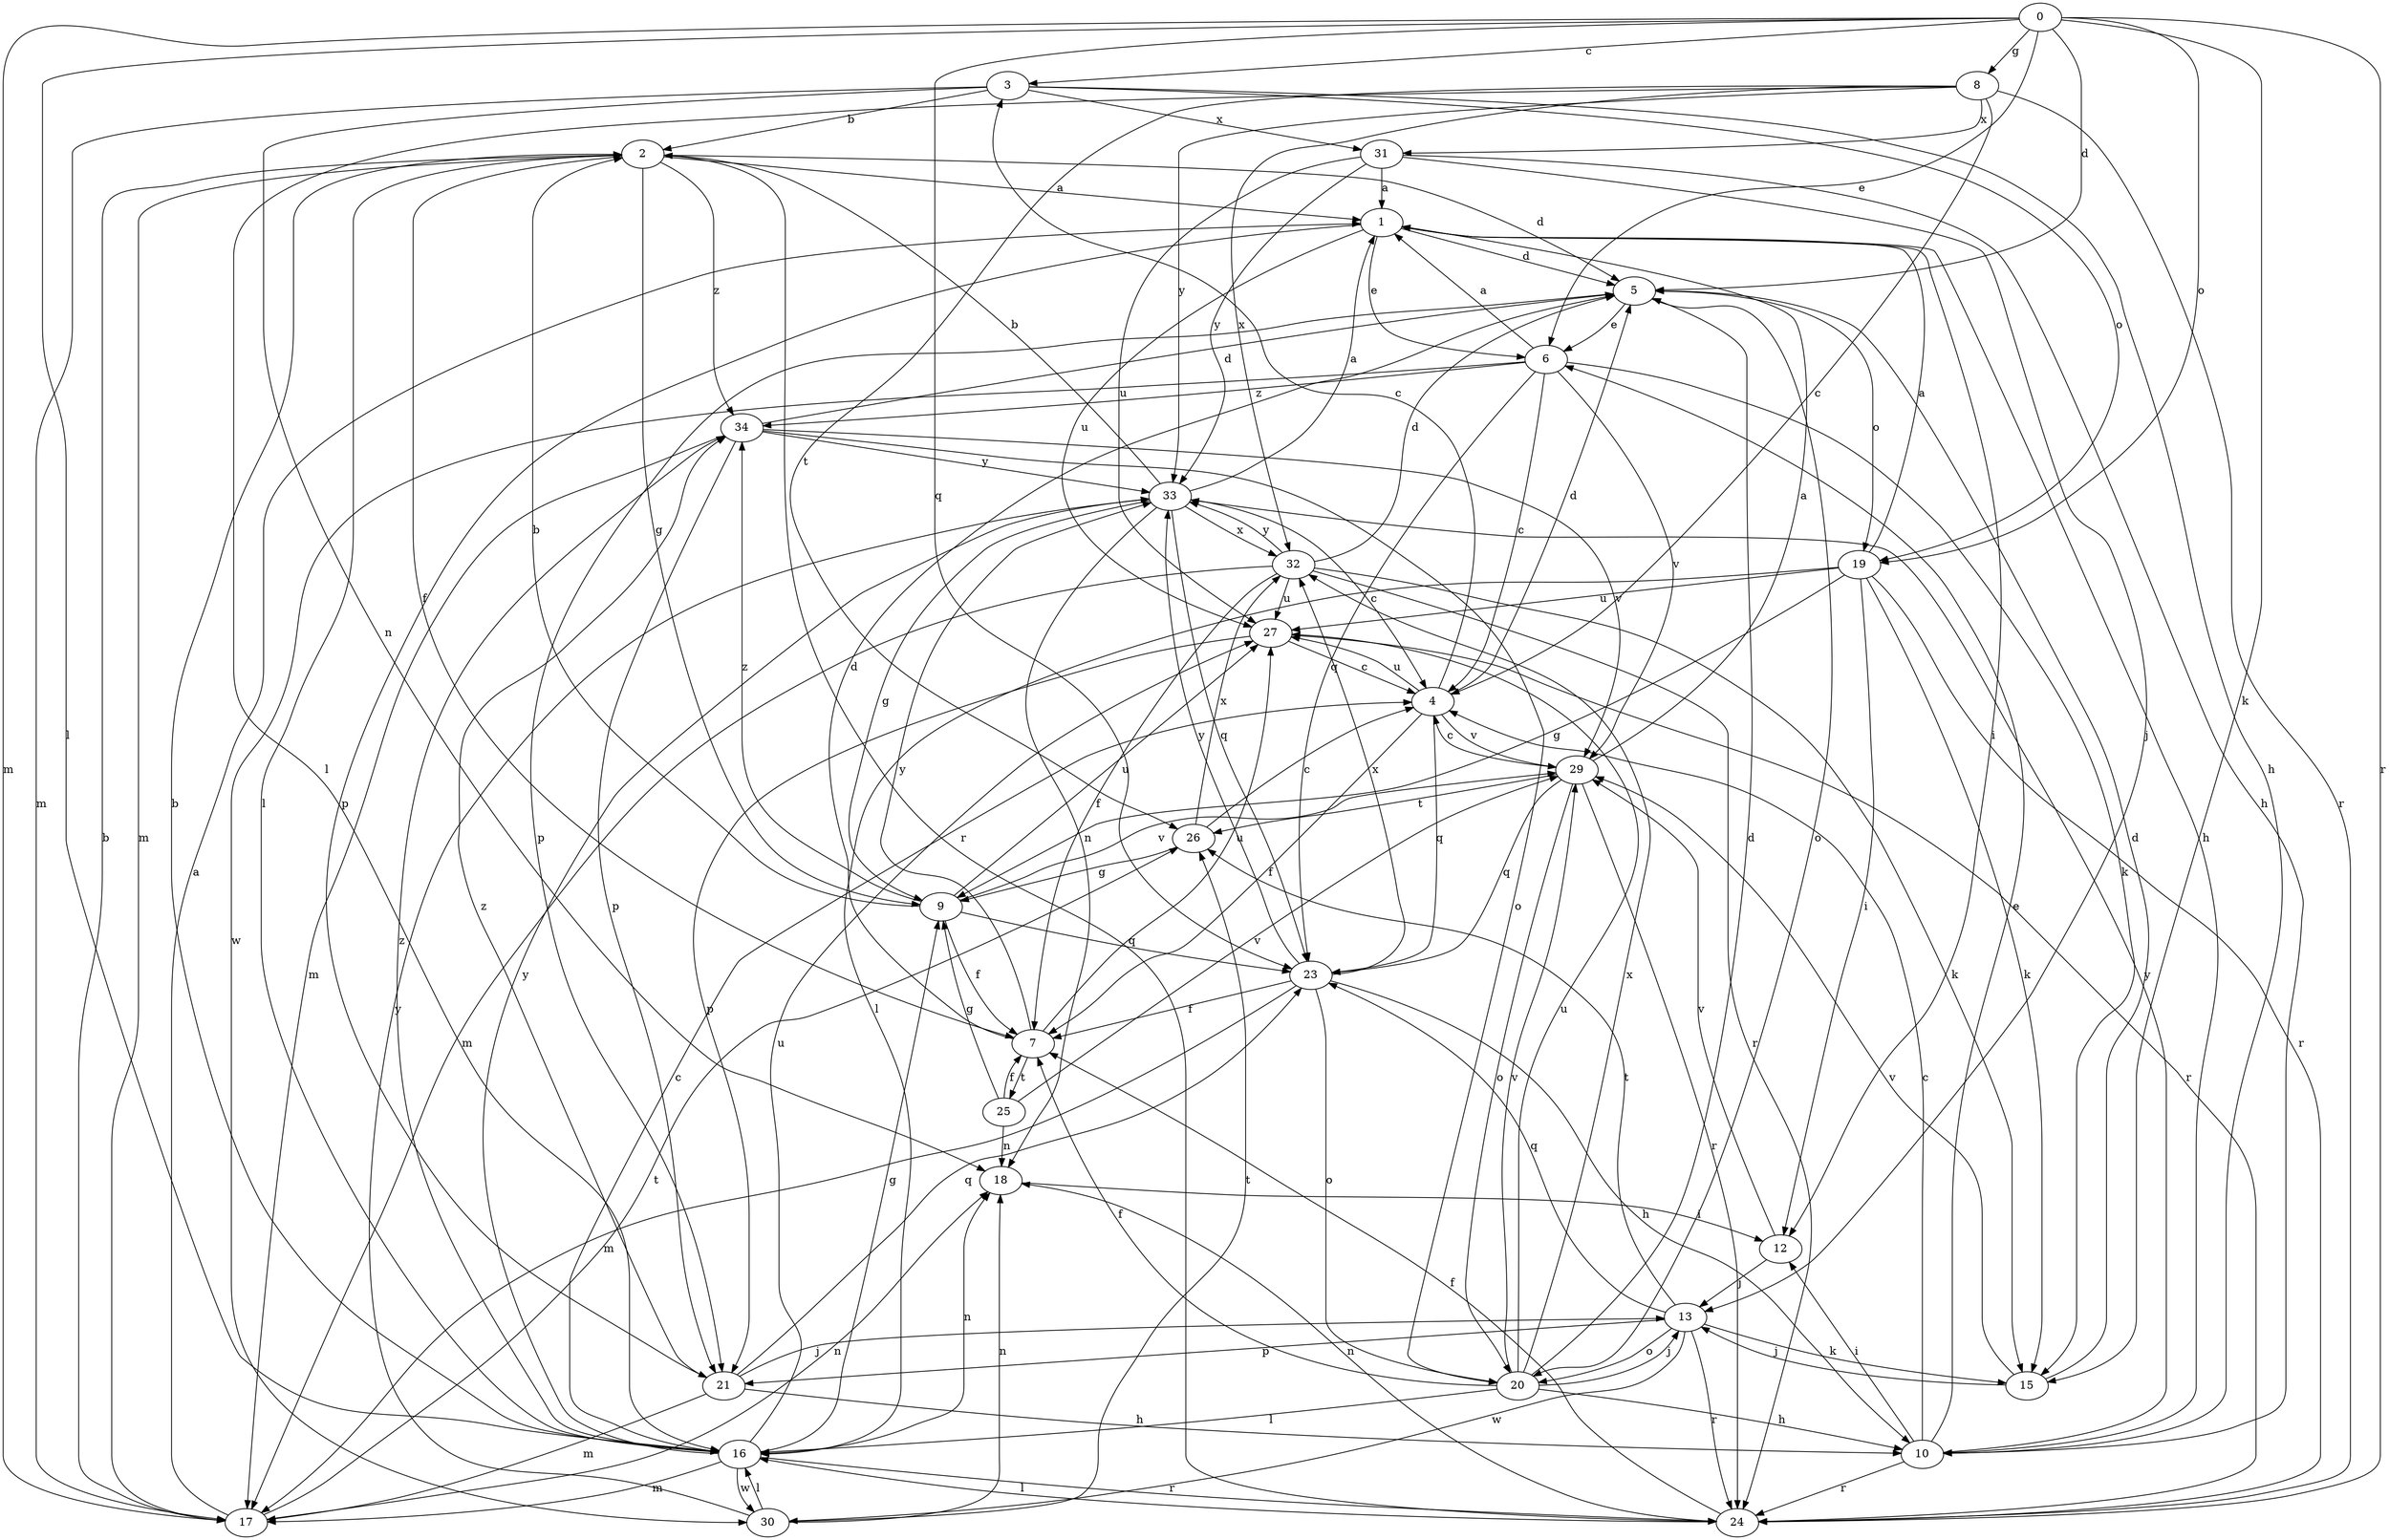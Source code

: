 strict digraph  {
0;
1;
2;
3;
4;
5;
6;
7;
8;
9;
10;
12;
13;
15;
16;
17;
18;
19;
20;
21;
23;
24;
25;
26;
27;
29;
30;
31;
32;
33;
34;
0 -> 3  [label=c];
0 -> 5  [label=d];
0 -> 6  [label=e];
0 -> 8  [label=g];
0 -> 15  [label=k];
0 -> 16  [label=l];
0 -> 17  [label=m];
0 -> 19  [label=o];
0 -> 23  [label=q];
0 -> 24  [label=r];
1 -> 5  [label=d];
1 -> 6  [label=e];
1 -> 10  [label=h];
1 -> 12  [label=i];
1 -> 21  [label=p];
1 -> 27  [label=u];
2 -> 1  [label=a];
2 -> 5  [label=d];
2 -> 7  [label=f];
2 -> 9  [label=g];
2 -> 16  [label=l];
2 -> 17  [label=m];
2 -> 24  [label=r];
2 -> 34  [label=z];
3 -> 2  [label=b];
3 -> 10  [label=h];
3 -> 17  [label=m];
3 -> 18  [label=n];
3 -> 19  [label=o];
3 -> 31  [label=x];
4 -> 3  [label=c];
4 -> 5  [label=d];
4 -> 7  [label=f];
4 -> 23  [label=q];
4 -> 27  [label=u];
4 -> 29  [label=v];
5 -> 6  [label=e];
5 -> 19  [label=o];
5 -> 20  [label=o];
5 -> 21  [label=p];
6 -> 1  [label=a];
6 -> 4  [label=c];
6 -> 15  [label=k];
6 -> 23  [label=q];
6 -> 29  [label=v];
6 -> 30  [label=w];
6 -> 34  [label=z];
7 -> 5  [label=d];
7 -> 25  [label=t];
7 -> 27  [label=u];
7 -> 33  [label=y];
8 -> 4  [label=c];
8 -> 16  [label=l];
8 -> 24  [label=r];
8 -> 26  [label=t];
8 -> 31  [label=x];
8 -> 32  [label=x];
8 -> 33  [label=y];
9 -> 2  [label=b];
9 -> 7  [label=f];
9 -> 23  [label=q];
9 -> 27  [label=u];
9 -> 29  [label=v];
9 -> 34  [label=z];
10 -> 4  [label=c];
10 -> 6  [label=e];
10 -> 12  [label=i];
10 -> 24  [label=r];
10 -> 33  [label=y];
12 -> 13  [label=j];
12 -> 29  [label=v];
13 -> 15  [label=k];
13 -> 20  [label=o];
13 -> 21  [label=p];
13 -> 23  [label=q];
13 -> 24  [label=r];
13 -> 26  [label=t];
13 -> 30  [label=w];
15 -> 5  [label=d];
15 -> 13  [label=j];
15 -> 29  [label=v];
16 -> 2  [label=b];
16 -> 4  [label=c];
16 -> 9  [label=g];
16 -> 17  [label=m];
16 -> 18  [label=n];
16 -> 24  [label=r];
16 -> 27  [label=u];
16 -> 30  [label=w];
16 -> 33  [label=y];
16 -> 34  [label=z];
17 -> 1  [label=a];
17 -> 2  [label=b];
17 -> 18  [label=n];
17 -> 26  [label=t];
18 -> 12  [label=i];
19 -> 1  [label=a];
19 -> 9  [label=g];
19 -> 12  [label=i];
19 -> 15  [label=k];
19 -> 16  [label=l];
19 -> 24  [label=r];
19 -> 27  [label=u];
20 -> 5  [label=d];
20 -> 7  [label=f];
20 -> 10  [label=h];
20 -> 13  [label=j];
20 -> 16  [label=l];
20 -> 27  [label=u];
20 -> 29  [label=v];
20 -> 32  [label=x];
21 -> 10  [label=h];
21 -> 13  [label=j];
21 -> 17  [label=m];
21 -> 23  [label=q];
21 -> 34  [label=z];
23 -> 7  [label=f];
23 -> 10  [label=h];
23 -> 17  [label=m];
23 -> 20  [label=o];
23 -> 32  [label=x];
23 -> 33  [label=y];
24 -> 7  [label=f];
24 -> 16  [label=l];
24 -> 18  [label=n];
25 -> 7  [label=f];
25 -> 9  [label=g];
25 -> 18  [label=n];
25 -> 29  [label=v];
26 -> 4  [label=c];
26 -> 9  [label=g];
26 -> 32  [label=x];
27 -> 4  [label=c];
27 -> 21  [label=p];
27 -> 24  [label=r];
29 -> 1  [label=a];
29 -> 4  [label=c];
29 -> 20  [label=o];
29 -> 23  [label=q];
29 -> 24  [label=r];
29 -> 26  [label=t];
30 -> 16  [label=l];
30 -> 18  [label=n];
30 -> 26  [label=t];
30 -> 33  [label=y];
31 -> 1  [label=a];
31 -> 10  [label=h];
31 -> 13  [label=j];
31 -> 27  [label=u];
31 -> 33  [label=y];
32 -> 5  [label=d];
32 -> 7  [label=f];
32 -> 15  [label=k];
32 -> 17  [label=m];
32 -> 24  [label=r];
32 -> 27  [label=u];
32 -> 33  [label=y];
33 -> 1  [label=a];
33 -> 2  [label=b];
33 -> 4  [label=c];
33 -> 9  [label=g];
33 -> 18  [label=n];
33 -> 23  [label=q];
33 -> 32  [label=x];
34 -> 5  [label=d];
34 -> 17  [label=m];
34 -> 20  [label=o];
34 -> 21  [label=p];
34 -> 29  [label=v];
34 -> 33  [label=y];
}
